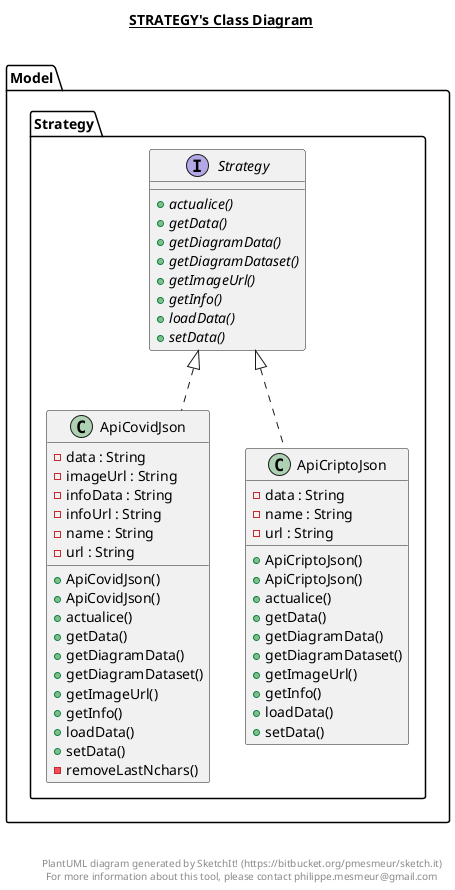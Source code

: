 @startuml

title __STRATEGY's Class Diagram__\n


    namespace Model {
      namespace Strategy {
        class Model.Strategy.ApiCovidJson {
            - data : String
            - imageUrl : String
            - infoData : String
            - infoUrl : String
            - name : String
            - url : String
            + ApiCovidJson()
            + ApiCovidJson()
            + actualice()
            + getData()
            + getDiagramData()
            + getDiagramDataset()
            + getImageUrl()
            + getInfo()
            + loadData()
            + setData()
            - removeLastNchars()
        }
      }
    }

  

    namespace Model {
      namespace Strategy {
        class Model.Strategy.ApiCriptoJson {
            - data : String
            - name : String
            - url : String
            + ApiCriptoJson()
            + ApiCriptoJson()
            + actualice()
            + getData()
            + getDiagramData()
            + getDiagramDataset()
            + getImageUrl()
            + getInfo()
            + loadData()
            + setData()
        }
      }
    }

  


    namespace Model {
      namespace Strategy {
        interface Model.Strategy.Strategy {
            {abstract} + actualice()
            {abstract} + getData()
            {abstract} + getDiagramData()
            {abstract} + getDiagramDataset()
            {abstract} + getImageUrl()
            {abstract} + getInfo()
            {abstract} + loadData()
            {abstract} + setData()
        }
      }
    }

  

  Model.Strategy.ApiCovidJson .up.|> Model.Strategy.Strategy
  Model.Strategy.ApiCriptoJson .up.|> Model.Strategy.Strategy


right footer


PlantUML diagram generated by SketchIt! (https://bitbucket.org/pmesmeur/sketch.it)
For more information about this tool, please contact philippe.mesmeur@gmail.com
endfooter

@enduml

